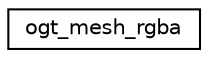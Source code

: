 digraph "Graphical Class Hierarchy"
{
 // LATEX_PDF_SIZE
  edge [fontname="Helvetica",fontsize="10",labelfontname="Helvetica",labelfontsize="10"];
  node [fontname="Helvetica",fontsize="10",shape=record];
  rankdir="LR";
  Node0 [label="ogt_mesh_rgba",height=0.2,width=0.4,color="black", fillcolor="white", style="filled",URL="$d6/dea/structogt__mesh__rgba.htm",tooltip=" "];
}
